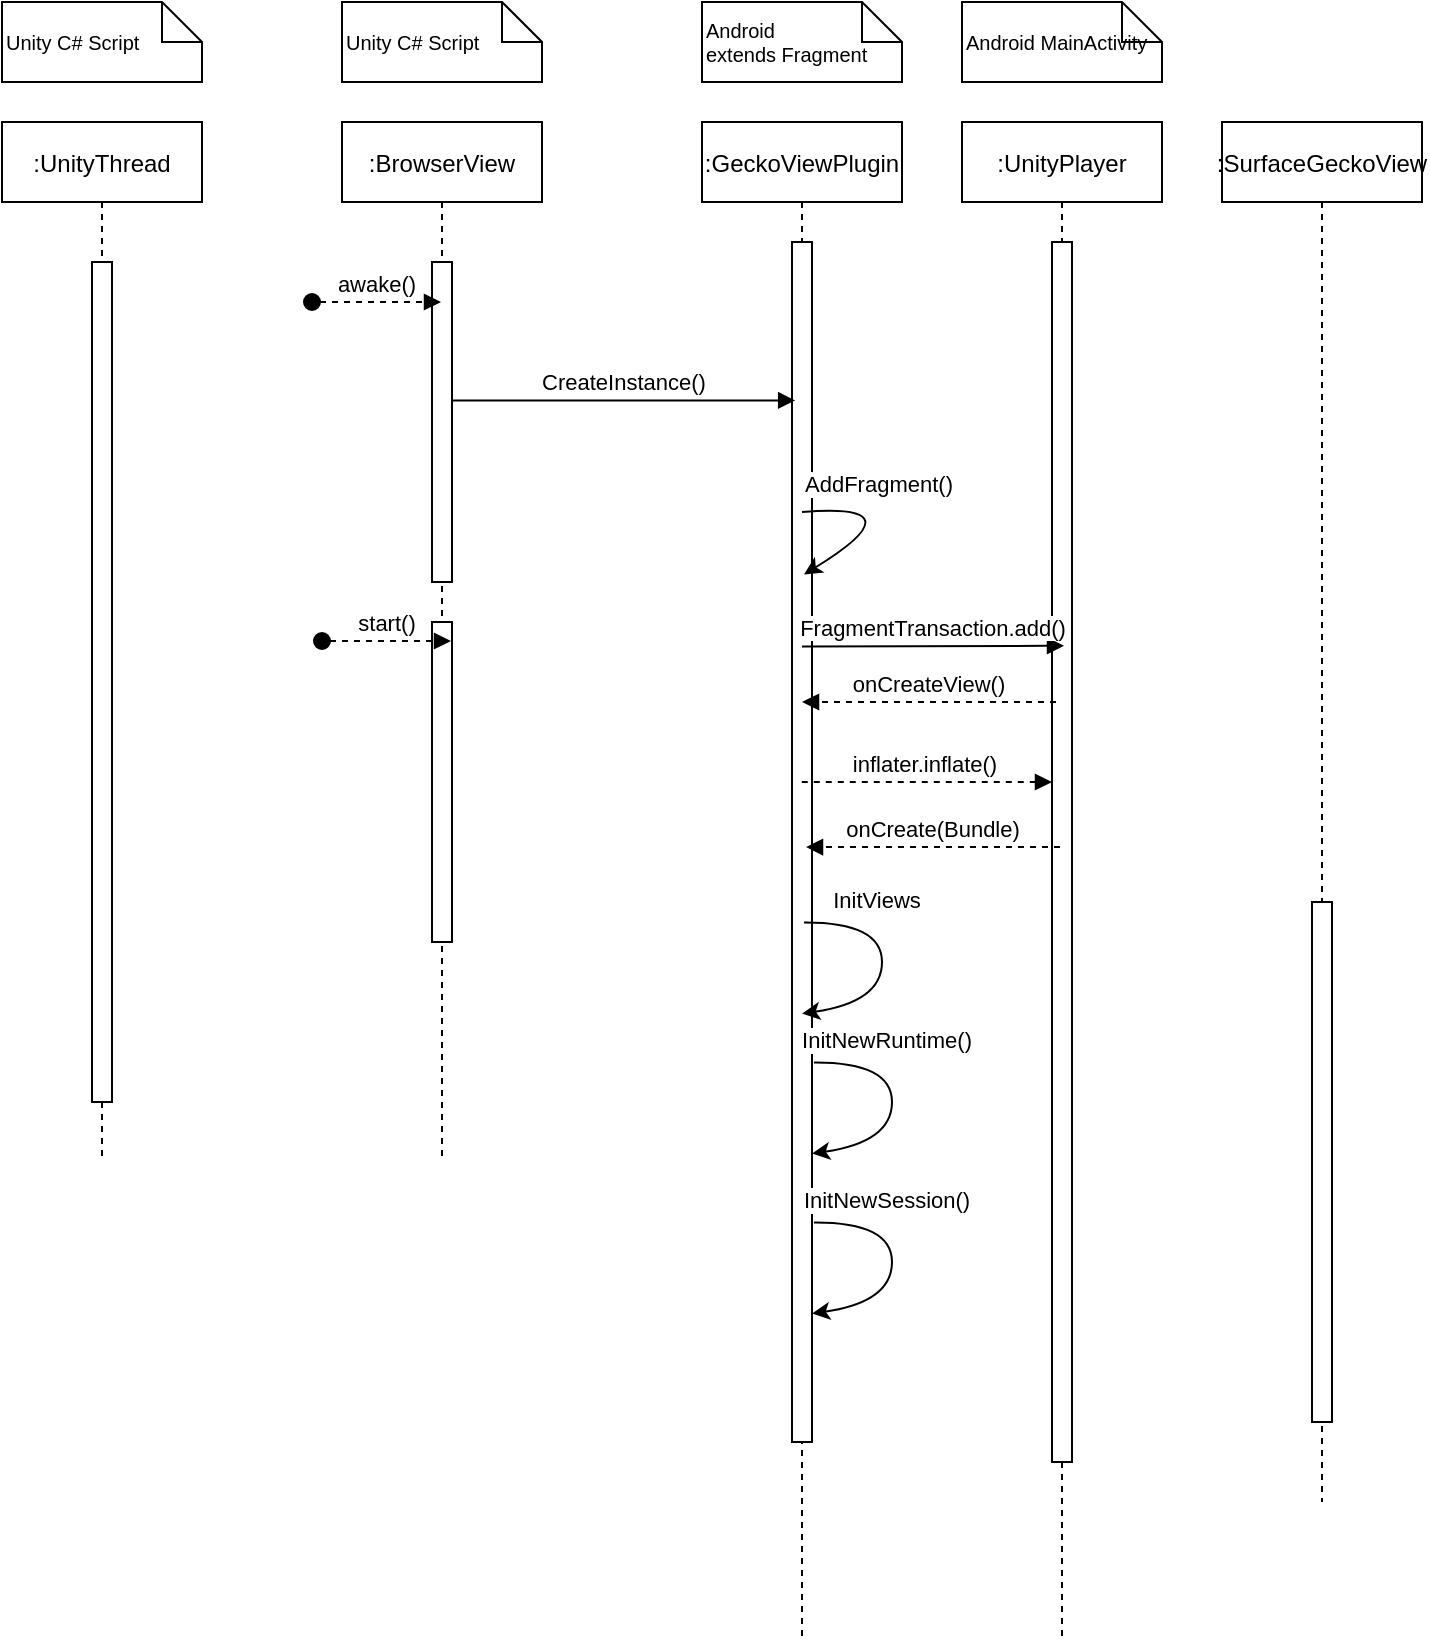 <mxfile version="20.6.0" type="github">
  <diagram id="kgpKYQtTHZ0yAKxKKP6v" name="Page-1">
    <mxGraphModel dx="2272" dy="900" grid="1" gridSize="10" guides="1" tooltips="1" connect="1" arrows="1" fold="1" page="1" pageScale="1" pageWidth="850" pageHeight="1100" math="0" shadow="0">
      <root>
        <mxCell id="0" />
        <mxCell id="1" parent="0" />
        <mxCell id="3nuBFxr9cyL0pnOWT2aG-1" value=":BrowserView" style="shape=umlLifeline;perimeter=lifelinePerimeter;container=1;collapsible=0;recursiveResize=0;rounded=0;shadow=0;strokeWidth=1;" parent="1" vertex="1">
          <mxGeometry x="120" y="80" width="100" height="520" as="geometry" />
        </mxCell>
        <mxCell id="3nuBFxr9cyL0pnOWT2aG-2" value="" style="points=[];perimeter=orthogonalPerimeter;rounded=0;shadow=0;strokeWidth=1;" parent="3nuBFxr9cyL0pnOWT2aG-1" vertex="1">
          <mxGeometry x="45" y="70" width="10" height="160" as="geometry" />
        </mxCell>
        <mxCell id="3nuBFxr9cyL0pnOWT2aG-3" value="awake()" style="verticalAlign=bottom;startArrow=oval;endArrow=block;startSize=8;shadow=0;strokeWidth=1;dashed=1;" parent="3nuBFxr9cyL0pnOWT2aG-1" target="3nuBFxr9cyL0pnOWT2aG-1" edge="1">
          <mxGeometry relative="1" as="geometry">
            <mxPoint x="-15" y="90" as="sourcePoint" />
            <mxPoint x="50" y="70" as="targetPoint" />
          </mxGeometry>
        </mxCell>
        <mxCell id="EcvjEUpbcHUcOSM2C6FD-7" value="" style="points=[];perimeter=orthogonalPerimeter;rounded=0;shadow=0;strokeWidth=1;" vertex="1" parent="3nuBFxr9cyL0pnOWT2aG-1">
          <mxGeometry x="45" y="250" width="10" height="160" as="geometry" />
        </mxCell>
        <mxCell id="EcvjEUpbcHUcOSM2C6FD-8" value="start()" style="verticalAlign=bottom;startArrow=oval;endArrow=block;startSize=8;shadow=0;strokeWidth=1;dashed=1;" edge="1" parent="3nuBFxr9cyL0pnOWT2aG-1">
          <mxGeometry relative="1" as="geometry">
            <mxPoint x="-10" y="259.5" as="sourcePoint" />
            <mxPoint x="54.5" y="259.5" as="targetPoint" />
          </mxGeometry>
        </mxCell>
        <mxCell id="3nuBFxr9cyL0pnOWT2aG-5" value=":GeckoViewPlugin" style="shape=umlLifeline;perimeter=lifelinePerimeter;container=1;collapsible=0;recursiveResize=0;rounded=0;shadow=0;strokeWidth=1;" parent="1" vertex="1">
          <mxGeometry x="300" y="80" width="100" height="760" as="geometry" />
        </mxCell>
        <mxCell id="3nuBFxr9cyL0pnOWT2aG-6" value="" style="points=[];perimeter=orthogonalPerimeter;rounded=0;shadow=0;strokeWidth=1;" parent="3nuBFxr9cyL0pnOWT2aG-5" vertex="1">
          <mxGeometry x="45" y="60" width="10" height="600" as="geometry" />
        </mxCell>
        <mxCell id="EcvjEUpbcHUcOSM2C6FD-12" value="InitViews" style="curved=1;endArrow=classic;html=1;rounded=0;exitX=0.6;exitY=0.567;exitDx=0;exitDy=0;exitPerimeter=0;entryX=0.5;entryY=0.643;entryDx=0;entryDy=0;entryPerimeter=0;" edge="1" parent="3nuBFxr9cyL0pnOWT2aG-5" source="3nuBFxr9cyL0pnOWT2aG-6" target="3nuBFxr9cyL0pnOWT2aG-6">
          <mxGeometry x="-0.398" y="11" width="50" height="50" relative="1" as="geometry">
            <mxPoint x="61" y="155.08" as="sourcePoint" />
            <mxPoint x="60" y="194.08" as="targetPoint" />
            <Array as="points">
              <mxPoint x="90" y="400" />
              <mxPoint x="90" y="440" />
            </Array>
            <mxPoint as="offset" />
          </mxGeometry>
        </mxCell>
        <mxCell id="EcvjEUpbcHUcOSM2C6FD-5" value="AddFragment()" style="curved=1;endArrow=classic;html=1;rounded=0;exitX=0.5;exitY=0.225;exitDx=0;exitDy=0;exitPerimeter=0;entryX=0.6;entryY=0.277;entryDx=0;entryDy=0;entryPerimeter=0;" edge="1" parent="3nuBFxr9cyL0pnOWT2aG-5" source="3nuBFxr9cyL0pnOWT2aG-6" target="3nuBFxr9cyL0pnOWT2aG-6">
          <mxGeometry x="-0.398" y="11" width="50" height="50" relative="1" as="geometry">
            <mxPoint x="-80" y="400" as="sourcePoint" />
            <mxPoint x="-30" y="350" as="targetPoint" />
            <Array as="points">
              <mxPoint x="110" y="190" />
            </Array>
            <mxPoint as="offset" />
          </mxGeometry>
        </mxCell>
        <mxCell id="EcvjEUpbcHUcOSM2C6FD-13" value="InitNewRuntime()" style="curved=1;endArrow=classic;html=1;rounded=0;exitX=0.6;exitY=0.567;exitDx=0;exitDy=0;exitPerimeter=0;entryX=0.5;entryY=0.643;entryDx=0;entryDy=0;entryPerimeter=0;" edge="1" parent="3nuBFxr9cyL0pnOWT2aG-5">
          <mxGeometry x="-0.398" y="11" width="50" height="50" relative="1" as="geometry">
            <mxPoint x="56" y="470.2" as="sourcePoint" />
            <mxPoint x="55" y="515.8" as="targetPoint" />
            <Array as="points">
              <mxPoint x="95" y="470" />
              <mxPoint x="95" y="510" />
            </Array>
            <mxPoint as="offset" />
          </mxGeometry>
        </mxCell>
        <mxCell id="EcvjEUpbcHUcOSM2C6FD-14" value="InitNewSession()" style="curved=1;endArrow=classic;html=1;rounded=0;exitX=0.6;exitY=0.567;exitDx=0;exitDy=0;exitPerimeter=0;entryX=0.5;entryY=0.643;entryDx=0;entryDy=0;entryPerimeter=0;" edge="1" parent="3nuBFxr9cyL0pnOWT2aG-5">
          <mxGeometry x="-0.398" y="11" width="50" height="50" relative="1" as="geometry">
            <mxPoint x="56" y="550.2" as="sourcePoint" />
            <mxPoint x="55" y="595.8" as="targetPoint" />
            <Array as="points">
              <mxPoint x="95" y="550" />
              <mxPoint x="95" y="590" />
            </Array>
            <mxPoint as="offset" />
          </mxGeometry>
        </mxCell>
        <mxCell id="3nuBFxr9cyL0pnOWT2aG-8" value="CreateInstance()" style="verticalAlign=bottom;endArrow=block;entryX=0.159;entryY=0.132;shadow=0;strokeWidth=1;entryDx=0;entryDy=0;entryPerimeter=0;" parent="1" source="3nuBFxr9cyL0pnOWT2aG-2" target="3nuBFxr9cyL0pnOWT2aG-6" edge="1">
          <mxGeometry relative="1" as="geometry">
            <mxPoint x="275" y="160" as="sourcePoint" />
            <mxPoint as="offset" />
          </mxGeometry>
        </mxCell>
        <mxCell id="N4a0FCcNf2zw99aRG1-r-1" value=":SurfaceGeckoView" style="shape=umlLifeline;perimeter=lifelinePerimeter;container=1;collapsible=0;recursiveResize=0;rounded=0;shadow=0;strokeWidth=1;" parent="1" vertex="1">
          <mxGeometry x="560" y="80" width="100" height="690" as="geometry" />
        </mxCell>
        <mxCell id="N4a0FCcNf2zw99aRG1-r-2" value="" style="points=[];perimeter=orthogonalPerimeter;rounded=0;shadow=0;strokeWidth=1;" parent="N4a0FCcNf2zw99aRG1-r-1" vertex="1">
          <mxGeometry x="45" y="390" width="10" height="260" as="geometry" />
        </mxCell>
        <mxCell id="N4a0FCcNf2zw99aRG1-r-7" value="&lt;div align=&quot;left&quot;&gt;&lt;font style=&quot;font-size: 10px;&quot;&gt;Unity C# Script&lt;/font&gt;&lt;br&gt;&lt;/div&gt;" style="shape=note;size=20;whiteSpace=wrap;html=1;align=left;" parent="1" vertex="1">
          <mxGeometry x="120" y="20" width="100" height="40" as="geometry" />
        </mxCell>
        <mxCell id="uVbxyk5DVPg8WVLnTsuG-1" value=":UnityThread" style="shape=umlLifeline;perimeter=lifelinePerimeter;container=1;collapsible=0;recursiveResize=0;rounded=0;shadow=0;strokeWidth=1;" parent="1" vertex="1">
          <mxGeometry x="-50" y="80" width="100" height="520" as="geometry" />
        </mxCell>
        <mxCell id="uVbxyk5DVPg8WVLnTsuG-2" value="" style="points=[];perimeter=orthogonalPerimeter;rounded=0;shadow=0;strokeWidth=1;" parent="uVbxyk5DVPg8WVLnTsuG-1" vertex="1">
          <mxGeometry x="45" y="70" width="10" height="420" as="geometry" />
        </mxCell>
        <mxCell id="uVbxyk5DVPg8WVLnTsuG-3" value="Android&lt;br&gt;extends Fragment" style="shape=note;size=20;whiteSpace=wrap;html=1;align=left;fontSize=10;" parent="1" vertex="1">
          <mxGeometry x="300" y="20" width="100" height="40" as="geometry" />
        </mxCell>
        <mxCell id="EcvjEUpbcHUcOSM2C6FD-1" value="&lt;div align=&quot;left&quot;&gt;&lt;font style=&quot;font-size: 10px;&quot;&gt;Unity C# Script&lt;/font&gt;&lt;br&gt;&lt;/div&gt;" style="shape=note;size=20;whiteSpace=wrap;html=1;align=left;" vertex="1" parent="1">
          <mxGeometry x="-50" y="20" width="100" height="40" as="geometry" />
        </mxCell>
        <mxCell id="EcvjEUpbcHUcOSM2C6FD-2" value=":UnityPlayer" style="shape=umlLifeline;perimeter=lifelinePerimeter;container=1;collapsible=0;recursiveResize=0;rounded=0;shadow=0;strokeWidth=1;" vertex="1" parent="1">
          <mxGeometry x="430" y="80" width="100" height="760" as="geometry" />
        </mxCell>
        <mxCell id="EcvjEUpbcHUcOSM2C6FD-3" value="" style="points=[];perimeter=orthogonalPerimeter;rounded=0;shadow=0;strokeWidth=1;" vertex="1" parent="EcvjEUpbcHUcOSM2C6FD-2">
          <mxGeometry x="45" y="60" width="10" height="610" as="geometry" />
        </mxCell>
        <mxCell id="EcvjEUpbcHUcOSM2C6FD-10" value="onCreateView()" style="verticalAlign=bottom;endArrow=block;shadow=0;strokeWidth=1;exitX=0.49;exitY=0.477;exitDx=0;exitDy=0;exitPerimeter=0;entryX=0.52;entryY=0.477;entryDx=0;entryDy=0;entryPerimeter=0;dashed=1;" edge="1" parent="EcvjEUpbcHUcOSM2C6FD-2">
          <mxGeometry relative="1" as="geometry">
            <mxPoint x="47" y="290.0" as="sourcePoint" />
            <mxPoint as="offset" />
            <mxPoint x="-80" y="290.0" as="targetPoint" />
          </mxGeometry>
        </mxCell>
        <mxCell id="EcvjEUpbcHUcOSM2C6FD-11" value="inflater.inflate()" style="verticalAlign=bottom;endArrow=none;shadow=0;strokeWidth=1;exitX=0.49;exitY=0.477;exitDx=0;exitDy=0;exitPerimeter=0;entryX=0.52;entryY=0.477;entryDx=0;entryDy=0;entryPerimeter=0;dashed=1;startArrow=block;startFill=1;endFill=0;" edge="1" parent="EcvjEUpbcHUcOSM2C6FD-2">
          <mxGeometry relative="1" as="geometry">
            <mxPoint x="45" y="330" as="sourcePoint" />
            <mxPoint as="offset" />
            <mxPoint x="-82" y="330" as="targetPoint" />
          </mxGeometry>
        </mxCell>
        <mxCell id="EcvjEUpbcHUcOSM2C6FD-4" value="Android MainActivity" style="shape=note;size=20;whiteSpace=wrap;html=1;align=left;fontSize=10;" vertex="1" parent="1">
          <mxGeometry x="430" y="20" width="100" height="40" as="geometry" />
        </mxCell>
        <mxCell id="EcvjEUpbcHUcOSM2C6FD-9" value="onCreate(Bundle)" style="verticalAlign=bottom;endArrow=block;shadow=0;strokeWidth=1;exitX=0.49;exitY=0.477;exitDx=0;exitDy=0;exitPerimeter=0;entryX=0.52;entryY=0.477;entryDx=0;entryDy=0;entryPerimeter=0;dashed=1;" edge="1" parent="1" source="EcvjEUpbcHUcOSM2C6FD-2" target="3nuBFxr9cyL0pnOWT2aG-5">
          <mxGeometry relative="1" as="geometry">
            <mxPoint x="352" y="360.08" as="sourcePoint" />
            <mxPoint as="offset" />
            <mxPoint x="475" y="360" as="targetPoint" />
          </mxGeometry>
        </mxCell>
        <mxCell id="EcvjEUpbcHUcOSM2C6FD-6" value="FragmentTransaction.add()" style="verticalAlign=bottom;endArrow=block;shadow=0;strokeWidth=1;exitX=0.5;exitY=0.337;exitDx=0;exitDy=0;exitPerimeter=0;entryX=0.6;entryY=0.331;entryDx=0;entryDy=0;entryPerimeter=0;" edge="1" parent="1" source="3nuBFxr9cyL0pnOWT2aG-6" target="EcvjEUpbcHUcOSM2C6FD-3">
          <mxGeometry relative="1" as="geometry">
            <mxPoint x="345" y="290" as="sourcePoint" />
            <mxPoint as="offset" />
            <mxPoint x="475" y="290" as="targetPoint" />
          </mxGeometry>
        </mxCell>
      </root>
    </mxGraphModel>
  </diagram>
</mxfile>
